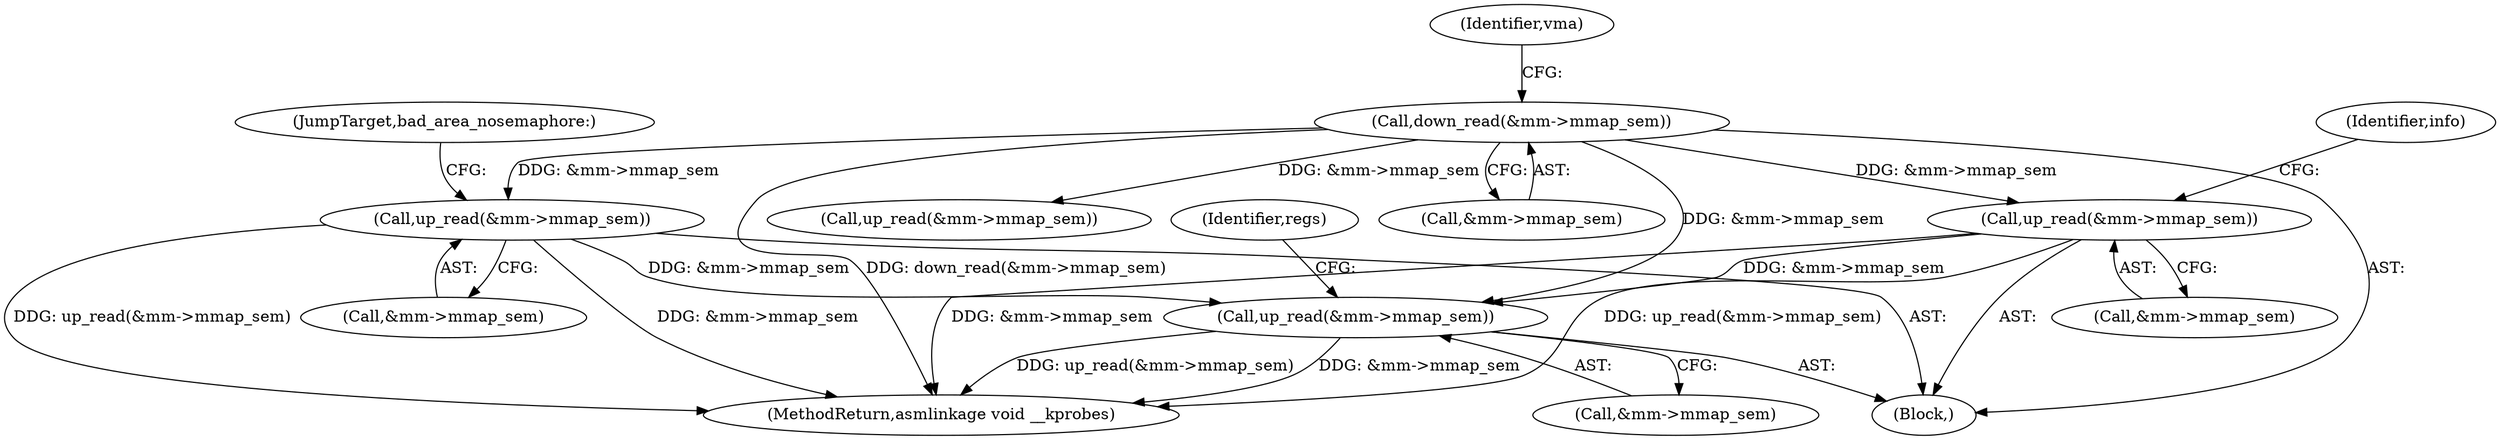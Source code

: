digraph "0_linux_a8b0ca17b80e92faab46ee7179ba9e99ccb61233_29@API" {
"1000396" [label="(Call,up_read(&mm->mmap_sem))"];
"1000181" [label="(Call,down_read(&mm->mmap_sem))"];
"1000306" [label="(Call,up_read(&mm->mmap_sem))"];
"1000409" [label="(Call,up_read(&mm->mmap_sem))"];
"1000187" [label="(Identifier,vma)"];
"1000404" [label="(Identifier,regs)"];
"1000182" [label="(Call,&mm->mmap_sem)"];
"1000115" [label="(Block,)"];
"1000416" [label="(Identifier,info)"];
"1000299" [label="(Call,up_read(&mm->mmap_sem))"];
"1000410" [label="(Call,&mm->mmap_sem)"];
"1000307" [label="(Call,&mm->mmap_sem)"];
"1000409" [label="(Call,up_read(&mm->mmap_sem))"];
"1000311" [label="(JumpTarget,bad_area_nosemaphore:)"];
"1000446" [label="(MethodReturn,asmlinkage void __kprobes)"];
"1000396" [label="(Call,up_read(&mm->mmap_sem))"];
"1000306" [label="(Call,up_read(&mm->mmap_sem))"];
"1000181" [label="(Call,down_read(&mm->mmap_sem))"];
"1000397" [label="(Call,&mm->mmap_sem)"];
"1000396" -> "1000115"  [label="AST: "];
"1000396" -> "1000397"  [label="CFG: "];
"1000397" -> "1000396"  [label="AST: "];
"1000404" -> "1000396"  [label="CFG: "];
"1000396" -> "1000446"  [label="DDG: up_read(&mm->mmap_sem)"];
"1000396" -> "1000446"  [label="DDG: &mm->mmap_sem"];
"1000181" -> "1000396"  [label="DDG: &mm->mmap_sem"];
"1000306" -> "1000396"  [label="DDG: &mm->mmap_sem"];
"1000409" -> "1000396"  [label="DDG: &mm->mmap_sem"];
"1000181" -> "1000115"  [label="AST: "];
"1000181" -> "1000182"  [label="CFG: "];
"1000182" -> "1000181"  [label="AST: "];
"1000187" -> "1000181"  [label="CFG: "];
"1000181" -> "1000446"  [label="DDG: down_read(&mm->mmap_sem)"];
"1000181" -> "1000299"  [label="DDG: &mm->mmap_sem"];
"1000181" -> "1000306"  [label="DDG: &mm->mmap_sem"];
"1000181" -> "1000409"  [label="DDG: &mm->mmap_sem"];
"1000306" -> "1000115"  [label="AST: "];
"1000306" -> "1000307"  [label="CFG: "];
"1000307" -> "1000306"  [label="AST: "];
"1000311" -> "1000306"  [label="CFG: "];
"1000306" -> "1000446"  [label="DDG: &mm->mmap_sem"];
"1000306" -> "1000446"  [label="DDG: up_read(&mm->mmap_sem)"];
"1000409" -> "1000115"  [label="AST: "];
"1000409" -> "1000410"  [label="CFG: "];
"1000410" -> "1000409"  [label="AST: "];
"1000416" -> "1000409"  [label="CFG: "];
"1000409" -> "1000446"  [label="DDG: up_read(&mm->mmap_sem)"];
"1000409" -> "1000446"  [label="DDG: &mm->mmap_sem"];
}
